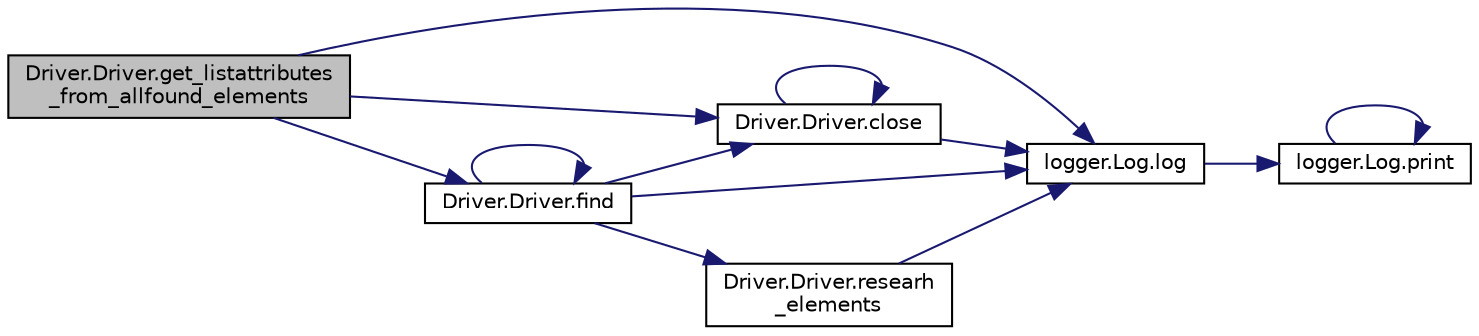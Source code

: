 digraph "Driver.Driver.get_listattributes_from_allfound_elements"
{
 // LATEX_PDF_SIZE
  edge [fontname="Helvetica",fontsize="10",labelfontname="Helvetica",labelfontsize="10"];
  node [fontname="Helvetica",fontsize="10",shape=record];
  rankdir="LR";
  Node1 [label="Driver.Driver.get_listattributes\l_from_allfound_elements",height=0.2,width=0.4,color="black", fillcolor="grey75", style="filled", fontcolor="black",tooltip=" "];
  Node1 -> Node2 [color="midnightblue",fontsize="10",style="solid",fontname="Helvetica"];
  Node2 [label="Driver.Driver.close",height=0.2,width=0.4,color="black", fillcolor="white", style="filled",URL="$d3/d1e/class_driver_1_1_driver_a5c17b06d2a192d98a6662641f06a465b.html#a5c17b06d2a192d98a6662641f06a465b",tooltip=" "];
  Node2 -> Node2 [color="midnightblue",fontsize="10",style="solid",fontname="Helvetica"];
  Node2 -> Node3 [color="midnightblue",fontsize="10",style="solid",fontname="Helvetica"];
  Node3 [label="logger.Log.log",height=0.2,width=0.4,color="black", fillcolor="white", style="filled",URL="$da/d15/classlogger_1_1_log_a4502fe5271ed46c486934669563d428b.html#a4502fe5271ed46c486934669563d428b",tooltip=" "];
  Node3 -> Node4 [color="midnightblue",fontsize="10",style="solid",fontname="Helvetica"];
  Node4 [label="logger.Log.print",height=0.2,width=0.4,color="black", fillcolor="white", style="filled",URL="$da/d15/classlogger_1_1_log_a43470a9c438b9976f88009b0ffa36abd.html#a43470a9c438b9976f88009b0ffa36abd",tooltip=" "];
  Node4 -> Node4 [color="midnightblue",fontsize="10",style="solid",fontname="Helvetica"];
  Node1 -> Node5 [color="midnightblue",fontsize="10",style="solid",fontname="Helvetica"];
  Node5 [label="Driver.Driver.find",height=0.2,width=0.4,color="black", fillcolor="white", style="filled",URL="$d3/d1e/class_driver_1_1_driver_a37e866014a7847b76d4e0658ef69d0f9.html#a37e866014a7847b76d4e0658ef69d0f9",tooltip=" "];
  Node5 -> Node2 [color="midnightblue",fontsize="10",style="solid",fontname="Helvetica"];
  Node5 -> Node5 [color="midnightblue",fontsize="10",style="solid",fontname="Helvetica"];
  Node5 -> Node3 [color="midnightblue",fontsize="10",style="solid",fontname="Helvetica"];
  Node5 -> Node6 [color="midnightblue",fontsize="10",style="solid",fontname="Helvetica"];
  Node6 [label="Driver.Driver.researh\l_elements",height=0.2,width=0.4,color="black", fillcolor="white", style="filled",URL="$d3/d1e/class_driver_1_1_driver_a75da44ba2d8e1c9c26320d69e8a4382b.html#a75da44ba2d8e1c9c26320d69e8a4382b",tooltip=" "];
  Node6 -> Node3 [color="midnightblue",fontsize="10",style="solid",fontname="Helvetica"];
  Node1 -> Node3 [color="midnightblue",fontsize="10",style="solid",fontname="Helvetica"];
}
